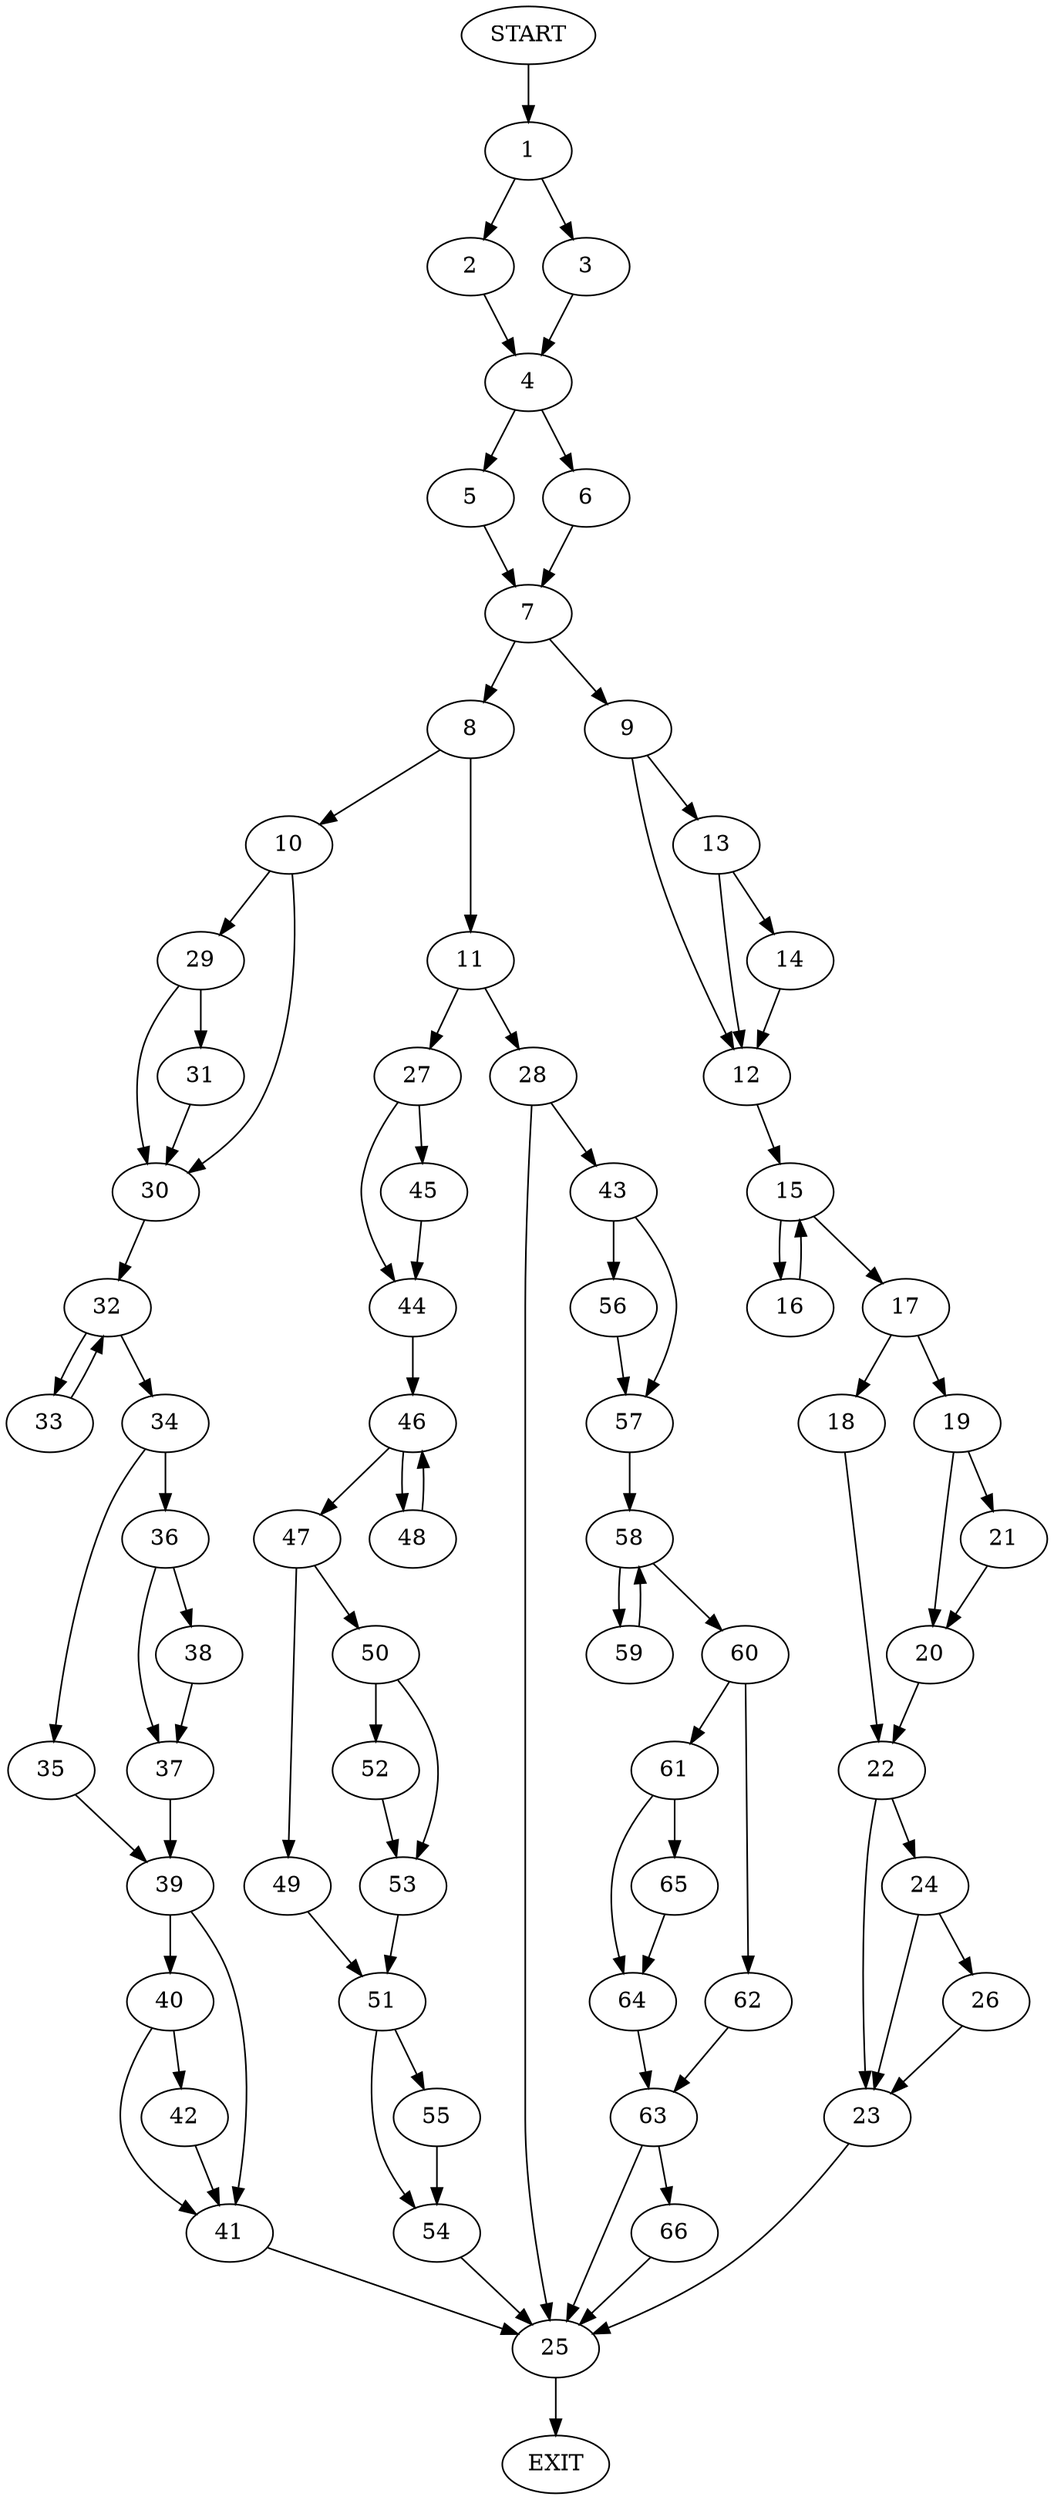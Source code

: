 digraph {
0 [label="START"]
67 [label="EXIT"]
0 -> 1
1 -> 2
1 -> 3
2 -> 4
3 -> 4
4 -> 5
4 -> 6
6 -> 7
5 -> 7
7 -> 8
7 -> 9
8 -> 10
8 -> 11
9 -> 12
9 -> 13
13 -> 12
13 -> 14
12 -> 15
14 -> 12
15 -> 16
15 -> 17
16 -> 15
17 -> 18
17 -> 19
19 -> 20
19 -> 21
18 -> 22
20 -> 22
21 -> 20
22 -> 23
22 -> 24
23 -> 25
24 -> 26
24 -> 23
26 -> 23
25 -> 67
11 -> 27
11 -> 28
10 -> 29
10 -> 30
29 -> 31
29 -> 30
30 -> 32
31 -> 30
32 -> 33
32 -> 34
34 -> 35
34 -> 36
33 -> 32
36 -> 37
36 -> 38
35 -> 39
37 -> 39
38 -> 37
39 -> 40
39 -> 41
41 -> 25
40 -> 42
40 -> 41
42 -> 41
28 -> 25
28 -> 43
27 -> 44
27 -> 45
45 -> 44
44 -> 46
46 -> 47
46 -> 48
47 -> 49
47 -> 50
48 -> 46
49 -> 51
50 -> 52
50 -> 53
53 -> 51
52 -> 53
51 -> 54
51 -> 55
54 -> 25
55 -> 54
43 -> 56
43 -> 57
56 -> 57
57 -> 58
58 -> 59
58 -> 60
59 -> 58
60 -> 61
60 -> 62
62 -> 63
61 -> 64
61 -> 65
64 -> 63
65 -> 64
63 -> 25
63 -> 66
66 -> 25
}
